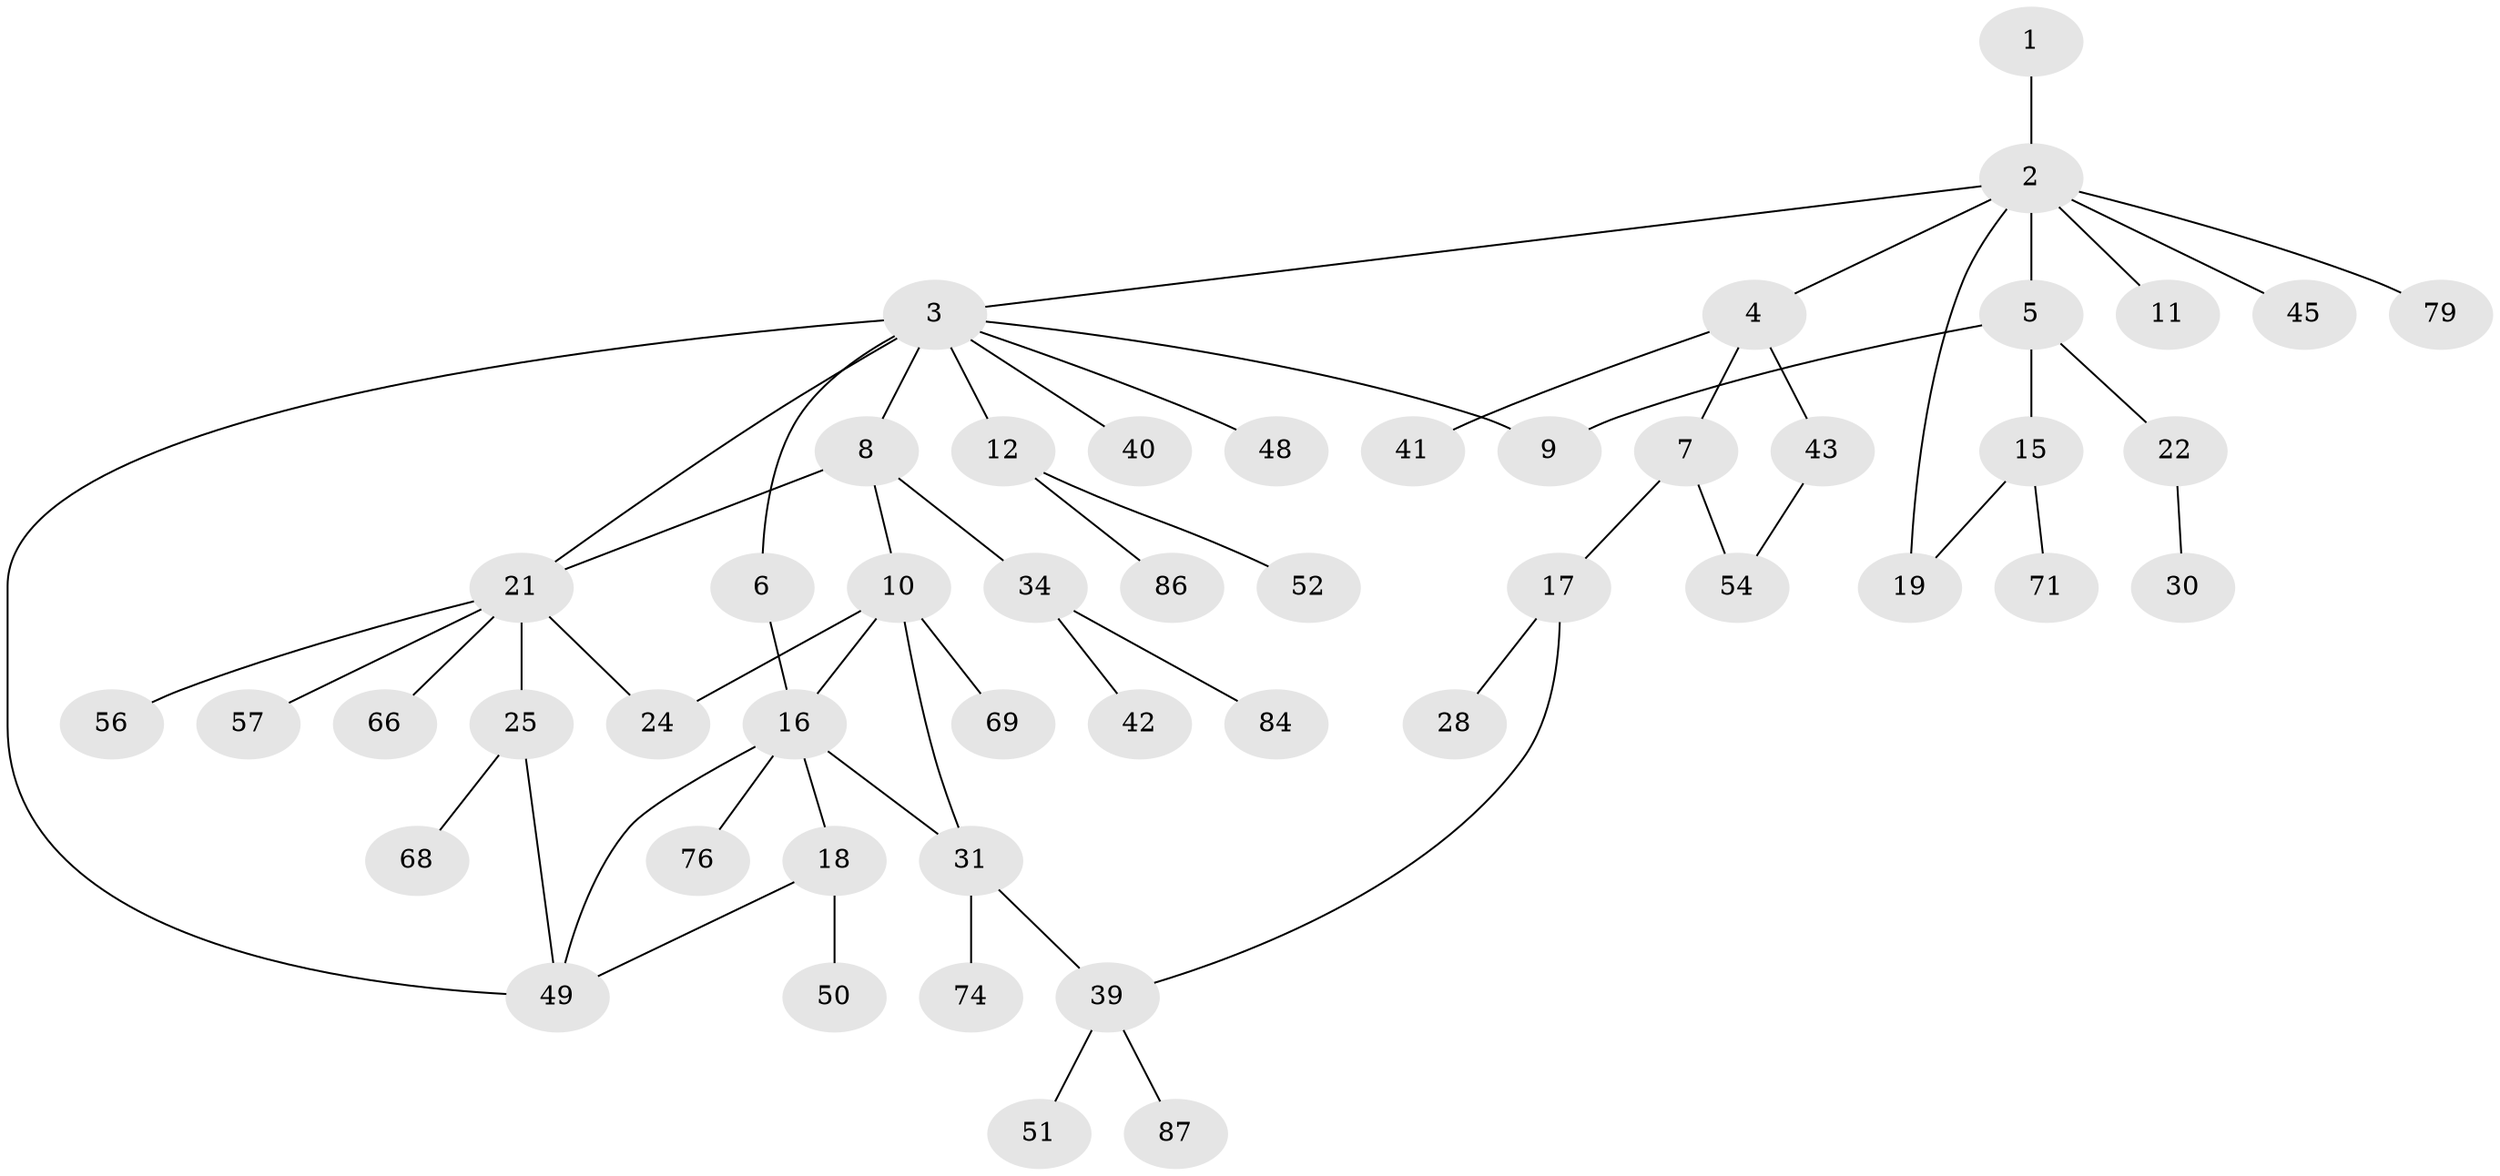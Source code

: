 // original degree distribution, {1: 0.3333333333333333, 8: 0.010101010101010102, 7: 0.020202020202020204, 4: 0.0707070707070707, 3: 0.1919191919191919, 5: 0.04040404040404041, 2: 0.32323232323232326, 6: 0.010101010101010102}
// Generated by graph-tools (version 1.1) at 2025/13/03/09/25 04:13:32]
// undirected, 49 vertices, 59 edges
graph export_dot {
graph [start="1"]
  node [color=gray90,style=filled];
  1;
  2;
  3 [super="+26+47+72"];
  4;
  5;
  6 [super="+13"];
  7;
  8 [super="+37"];
  9;
  10;
  11;
  12 [super="+14+20"];
  15 [super="+61+77"];
  16 [super="+46+99+81+73+33"];
  17 [super="+27"];
  18 [super="+23"];
  19;
  21 [super="+55"];
  22;
  24 [super="+92"];
  25;
  28;
  30;
  31 [super="+32"];
  34 [super="+38+36"];
  39 [super="+44"];
  40;
  41;
  42;
  43;
  45;
  48;
  49 [super="+64+67"];
  50;
  51 [super="+83"];
  52 [super="+62"];
  54 [super="+82"];
  56;
  57 [super="+59"];
  66;
  68;
  69 [super="+93"];
  71;
  74 [super="+95"];
  76;
  79;
  84;
  86;
  87;
  1 -- 2;
  2 -- 3;
  2 -- 4;
  2 -- 5;
  2 -- 11;
  2 -- 19;
  2 -- 45;
  2 -- 79;
  3 -- 6 [weight=2];
  3 -- 8 [weight=2];
  3 -- 12;
  3 -- 40;
  3 -- 48 [weight=2];
  3 -- 9;
  3 -- 49;
  3 -- 21;
  4 -- 7;
  4 -- 41;
  4 -- 43;
  5 -- 9;
  5 -- 15;
  5 -- 22;
  6 -- 16 [weight=3];
  7 -- 17;
  7 -- 54;
  8 -- 10;
  8 -- 21;
  8 -- 34;
  10 -- 24;
  10 -- 31;
  10 -- 69;
  10 -- 16;
  12 -- 86;
  12 -- 52;
  15 -- 19;
  15 -- 71;
  16 -- 18;
  16 -- 76;
  16 -- 49;
  16 -- 31;
  17 -- 28;
  17 -- 39;
  18 -- 49;
  18 -- 50;
  21 -- 25;
  21 -- 56;
  21 -- 57;
  21 -- 24;
  21 -- 66;
  22 -- 30;
  25 -- 68;
  25 -- 49;
  31 -- 74;
  31 -- 39 [weight=2];
  34 -- 84;
  34 -- 42;
  39 -- 51;
  39 -- 87;
  43 -- 54;
}
